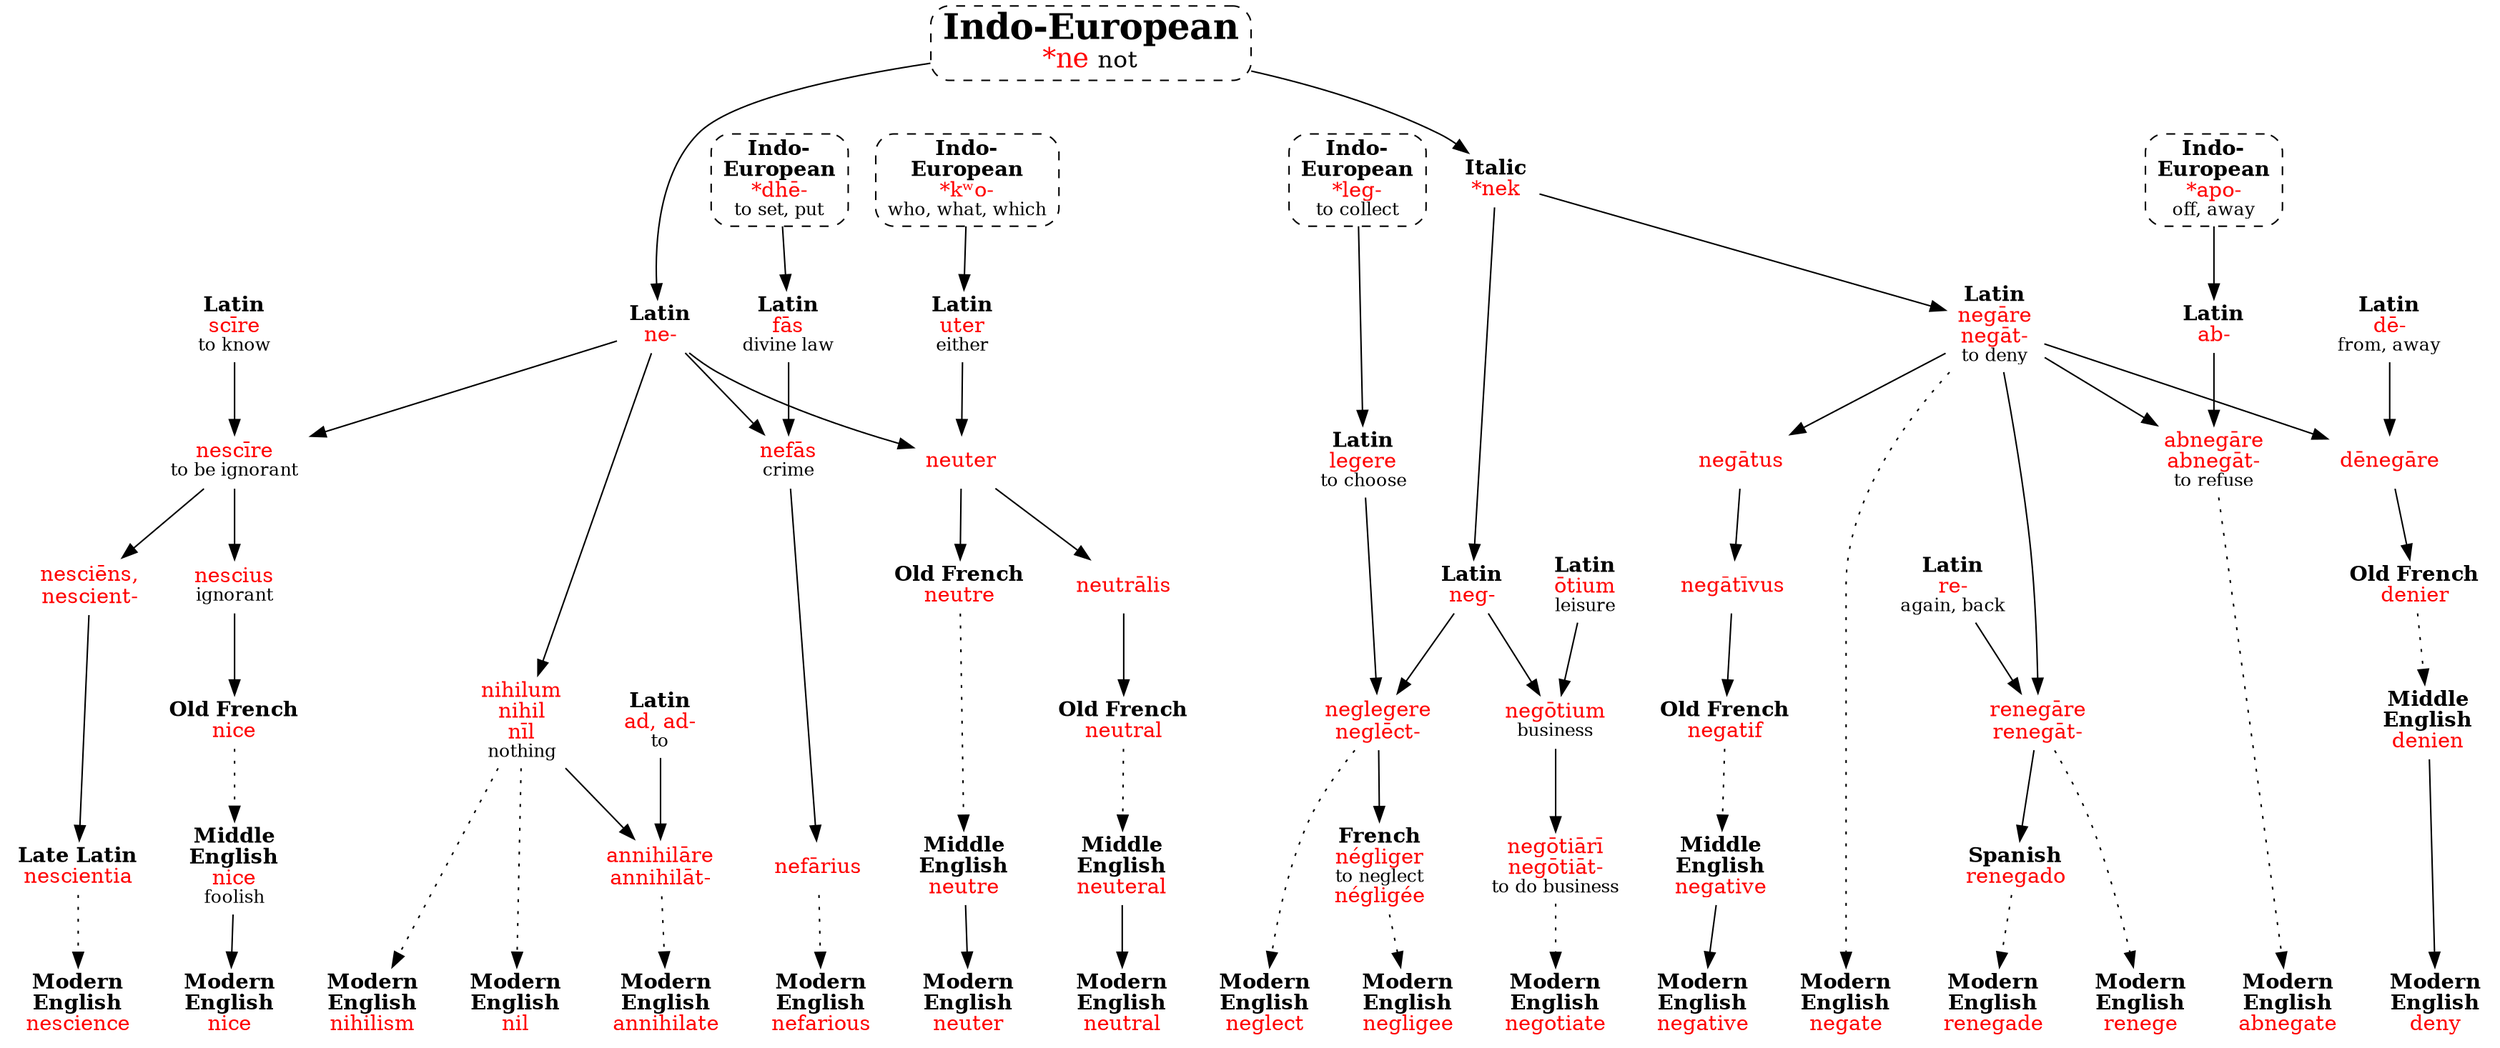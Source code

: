strict digraph {
/* sources: AHD, roots */
node [shape=none]

neIE [label=<<font point-size="24"><b>Indo-European</b></font><br/><font point-size="18" color="red">*ne </font><font point-size="16">not</font>> shape=box style="dashed,rounded" URL="ne-not0.svg" tooltip=""]

neL [label=<<b>Latin</b><br/><font color="red">ne-</font>>]
neIE -> neL
// link to ne-oino.svg

/* nescience */
scireL [label=<<b>Latin</b><br/><font color="red">scīre</font><br/><font point-size="12">to know</font>>]
nescireL [label=<<font color="red">nescīre</font><br/><font point-size="12">to be ignorant</font>>]
nesciensL [label=<<font color="red">nesciēns,<br/>nescient-</font>>]
nescientiaL [label=<<b>Late Latin</b><br/><font color="red">nescientia</font>>]
nescience [label=<<b>Modern<br/>English</b><br/><font color="red">nescience</font>>]
{ neL scireL } -> nescireL -> nesciensL -> nescientiaL
nescientiaL -> nescience [style=dotted]

/* nice */
nesciusL [label=<<font color="red">nescius</font><br/><font point-size="12">ignorant</font>>]
niceOF [label=<<b>Old French</b><br/><font color="red">nice</font>>]
niceME [label=<<b>Middle<br/>English</b><br/><font color="red">nice</font><br/><font point-size="12">foolish</font>>]
nice [label=<<b>Modern<br/>English</b><br/><font color="red">nice</font>>]
nescireL -> nesciusL -> niceOF
niceOF -> niceME [style=dotted]
niceME -> nice

/* nefarious */
dheIE [label=<<b>Indo-<br/>European</b><br/><font color="red">*dhē-</font><br/><font point-size="12">to set, put</font>> shape=box style="dashed,rounded" URL="dhe-put.svg"]
fasL [label=<<b>Latin</b><br/><font color="red">fās</font><br/><font point-size="12">divine law</font>>]
nefasL [label=<<font color="red">nefās</font><br/><font point-size="12">crime</font>>]
nefariusL [label=<<font color="red">nefārius</font>>]
nefarious [label=<<b>Modern<br/>English</b><br/><font color="red">nefarious</font>>]
dheIE -> fasL
{ neL fasL } -> nefasL -> nefariusL
nefariusL -> nefarious [style=dotted]

/* neuter, neutral */
kwoIE [label=<<b>Indo-<br/>European</b><br/><font color="red">*kʷo-</font><br/><font point-size="12">who, what, which</font>> shape=box style="dashed,rounded" URL="kwo-who.svg"]
uterL [label=<<b>Latin</b><br/><font color="red">uter</font><br/><font point-size="12">either</font>>]
kwoIE -> uterL
neuterL [label=<<font color="red">neuter</font>>]
neutreOF [label=<<b>Old French</b><br/><font color="red">neutre</font>>]
neutreME [label=<<b>Middle<br/>English</b><br/><font color="red">neutre</font>>]
neuter [label=<<b>Modern<br/>English</b><br/><font color="red">neuter</font>>]
{ neL uterL } -> neuterL -> neutreOF
neutreOF -> neutreME [style=dotted]
neutreME -> neuter
neutralisL [label=<<font color="red">neutrālis</font>>]
neutralOF [label=<<b>Old French</b><br/><font color="red">neutral</font>>]
neuteralME [label=<<b>Middle<br/>English</b><br/><font color="red">neuteral</font>>]
neutral [label=<<b>Modern<br/>English</b><br/><font color="red">neutral</font>>]
neuterL -> neutralisL -> neutralOF
neutralOF -> neuteralME [style=dotted]
neuteralME -> neutral

/* nil, nihilism, annihilate */
nihilL [label=<<font color="red">nihilum<br/>nihil<br/>nīl</font><br/><font point-size="12">nothing</font>>]
nil [label=<<b>Modern<br/>English</b><br/><font color="red">nil</font>>]
nihilism [label=<<b>Modern<br/>English</b><br/><font color="red">nihilism</font>>]
neL -> nihilL
nihilL -> { nil nihilism } [style=dotted]
adL [label=<<b>Latin</b><br/><font color="red">ad, ad-</font><br/><font point-size="12">to</font>>]
annihilareL [label=<<font color="red">annihilāre<br/>annihilāt-</font>>]
annihilate [label=<<b>Modern<br/>English</b><br/><font color="red">annihilate</font>>]
{ adL nihilL } -> annihilareL
annihilareL -> annihilate [style=dotted]

/* neglect */
nekI [label=<<b>Italic</b><br/><font color="red">*nek</font>>]
negL [label=<<b>Latin</b><br/><font color="red">neg-</font>>]
legIE [label=<<b>Indo-<br/>European</b><br/><font color="red">*leg-</font><br/><font point-size="12">to collect</font>> shape=box style="dashed,rounded" URL="leg-speak1.svg"]
legereL [label=<<b>Latin</b><br/><font color="red">legere</font><br/><font point-size="12">to choose</font>>]
neglegereL [label=<<font color="red">neglegere<br/>neglēct-</font>>]
neglect [label=<<b>Modern<br/>English</b><br/><font color="red">neglect</font>>]
neIE -> nekI -> negL
legIE -> legereL
{ negL legereL } -> neglegereL
neglegereL -> neglect [style=dotted]

/* negligee */
negligerF [label=<<b>French</b><br/><font color="red">négliger</font><br/><font point-size="12">to neglect</font><br/><font color="red">négligée</font>>]
negligee [label=<<b>Modern<br/>English</b><br/><font color="red">negligee</font>>]
neglegereL -> negligerF
negligerF -> negligee [style=dotted]

/* negotiate */
otiumL [label=<<b>Latin</b><br/><font color="red">ōtium</font><br/><font point-size="12">leisure</font>>]
negotiumL [label=<<font color="red">negōtium</font><br/><font point-size="12">business</font>>]
negotiariL [label=<<font color="red">negōtiārī<br/>negōtiāt-</font><br/><font point-size="12">to do business</font>>]
negotiate [label=<<b>Modern<br/>English</b><br/><font color="red">negotiate</font>>]
{ negL otiumL } -> negotiumL -> negotiariL
negotiariL -> negotiate [style=dotted]

/* negate, negative */
negareL [label=<<b>Latin</b><br/><font color="red">negāre<br/>negāt-</font><br/><font point-size="12">to deny</font>>]
negate [label=<<b>Modern<br/>English</b><br/><font color="red">negate</font>>]
nekI -> negareL
negareL -> negate [style=dotted]
negatusL [label=<<font color="red">negātus</font>>]
negativusL [label=<<font color="red">negātīvus</font>>]
negatifOF [label=<<b>Old French</b><br/><font color="red">negatif</font>>]
negativeME [label=<<b>Middle<br/>English</b><br/><font color="red">negative</font>>]
negative [label=<<b>Modern<br/>English</b><br/><font color="red">negative</font>>]
negareL -> negatusL -> negativusL -> negatifOF
negatifOF -> negativeME [style=dotted]
negativeME -> negative

/* abnegate */
apoIE [label=<<b>Indo-<br/>European</b><br/><font color="red">*apo-</font><br/><font point-size="12">off, away</font>> shape=box style="dashed,rounded" URL="apo-off.svg"]
abL [label=<<b>Latin</b><br/><font color="red">ab-</font>>]
abnegareL [label=<<font color="red">abnegāre<br/>abnegāt-</font><br/><font point-size="12">to refuse</font>>]
abnegate [label=<<b>Modern<br/>English</b><br/><font color="red">abnegate</font>>]
apoIE -> abL
{ abL negareL } -> abnegareL
abnegareL -> abnegate [style=dotted]

/* deny */
deL [label=<<b>Latin</b><br/><font color="red">dē-</font><br/><font point-size="12">from, away</font>>]
denegareL [label=<<font color="red">dēnegāre</font>>]
denierOF [label=<<b>Old French</b><br/><font color="red">denier</font>>]
denienME [label=<<b>Middle<br/>English</b><br/><font color="red">denien</font>>]
deny [label=<<b>Modern<br/>English</b><br/><font color="red">deny</font>>]
{ deL negareL } -> denegareL -> denierOF
denierOF -> denienME [style=dotted]
denienME -> deny

/* renegade, renege */
reL [label=<<b>Latin</b><br/><font color="red">re-</font><br/><font point-size="12">again, back</font>>]
renegareL [label=<<font color="red">renegāre<br/>renegāt-</font>>]
renegadoS [label=<<b>Spanish</b><br/><font color="red">renegado</font>>]
renegade [label=<<b>Modern<br/>English</b><br/><font color="red">renegade</font>>]
renege [label=<<b>Modern<br/>English</b><br/><font color="red">renege</font>>]
{ reL negareL } -> renegareL -> renegadoS
renegadoS -> renegade [style=dotted]
renegareL -> renege [style=dotted]

{ rank=sink nescience nice nefarious neuter neutral nil nihilism annihilate neglect negligee negotiate abnegate deny renegade renege negate negative }
{ rank=source }
{ rank=same dheIE kwoIE legIE apoIE }
}